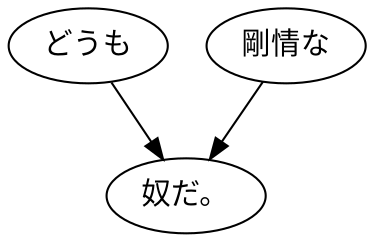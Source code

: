 digraph graph5256 {
	node0 [label="どうも"];
	node1 [label="剛情な"];
	node2 [label="奴だ。"];
	node0 -> node2;
	node1 -> node2;
}
